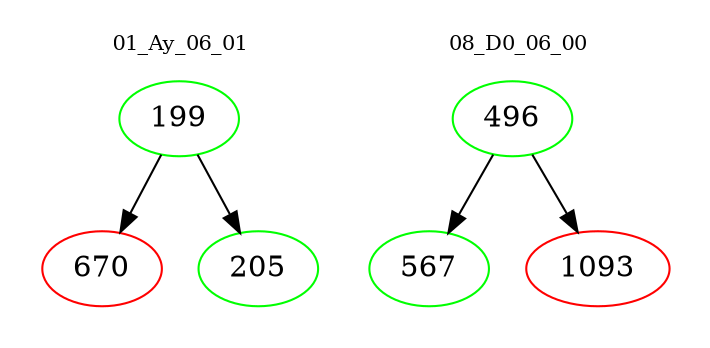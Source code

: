 digraph{
subgraph cluster_0 {
color = white
label = "01_Ay_06_01";
fontsize=10;
T0_199 [label="199", color="green"]
T0_199 -> T0_670 [color="black"]
T0_670 [label="670", color="red"]
T0_199 -> T0_205 [color="black"]
T0_205 [label="205", color="green"]
}
subgraph cluster_1 {
color = white
label = "08_D0_06_00";
fontsize=10;
T1_496 [label="496", color="green"]
T1_496 -> T1_567 [color="black"]
T1_567 [label="567", color="green"]
T1_496 -> T1_1093 [color="black"]
T1_1093 [label="1093", color="red"]
}
}
